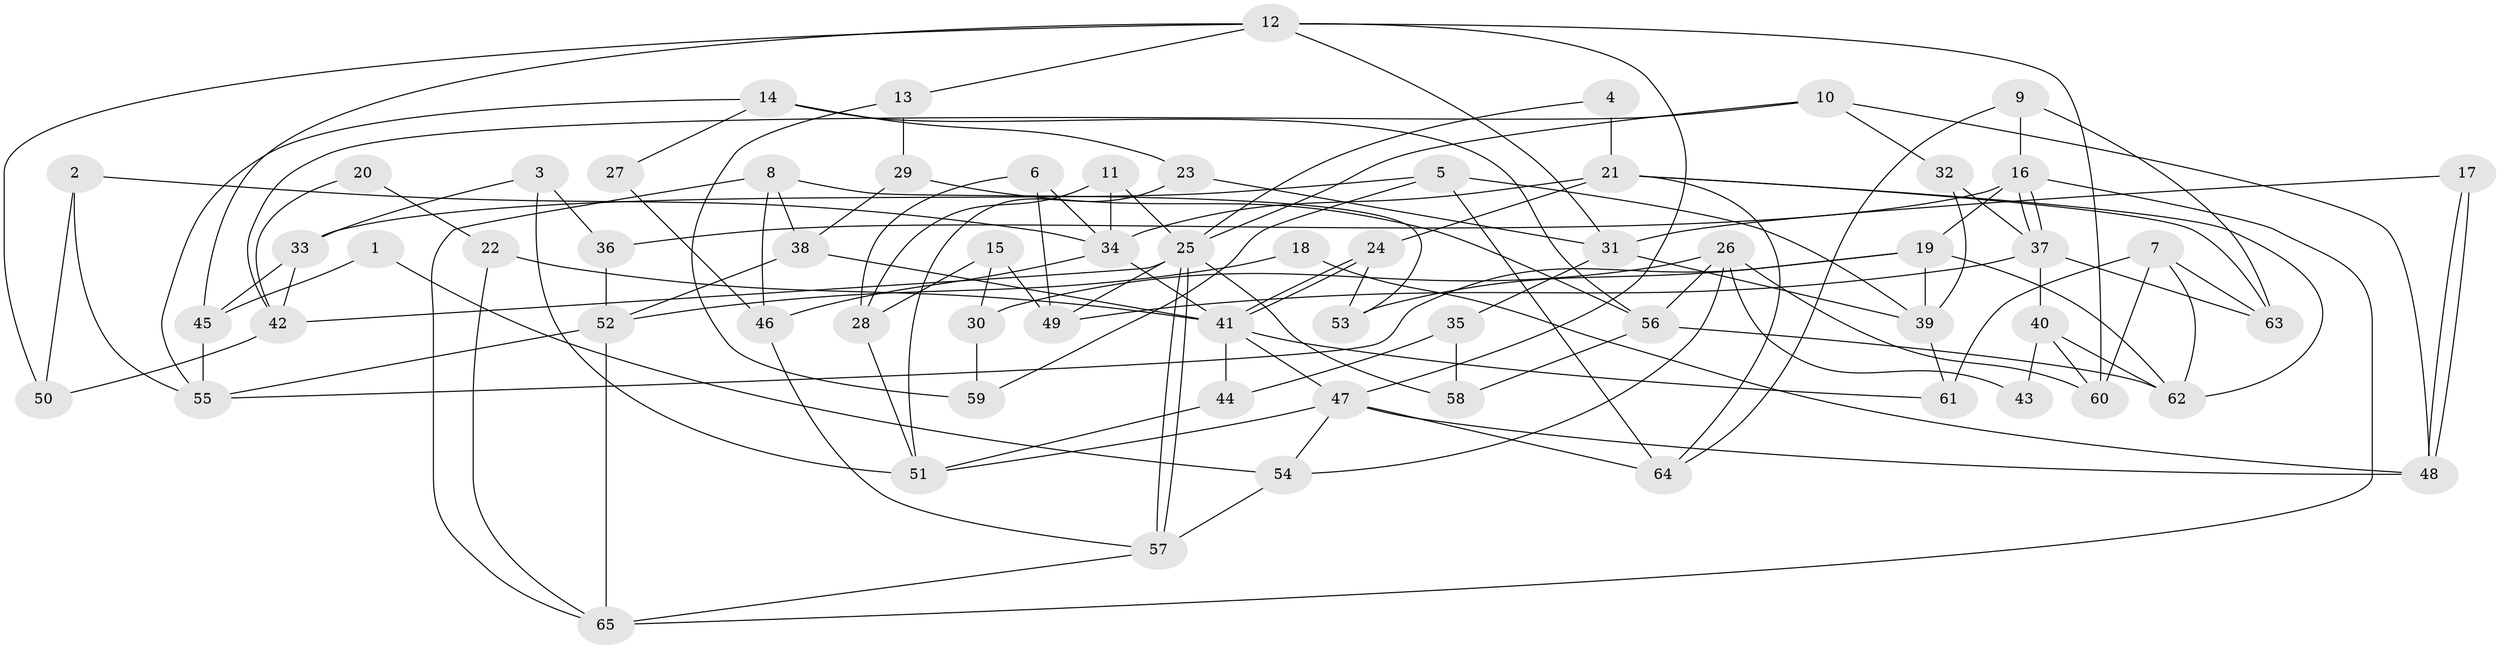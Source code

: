 // Generated by graph-tools (version 1.1) at 2025/11/02/27/25 16:11:20]
// undirected, 65 vertices, 130 edges
graph export_dot {
graph [start="1"]
  node [color=gray90,style=filled];
  1;
  2;
  3;
  4;
  5;
  6;
  7;
  8;
  9;
  10;
  11;
  12;
  13;
  14;
  15;
  16;
  17;
  18;
  19;
  20;
  21;
  22;
  23;
  24;
  25;
  26;
  27;
  28;
  29;
  30;
  31;
  32;
  33;
  34;
  35;
  36;
  37;
  38;
  39;
  40;
  41;
  42;
  43;
  44;
  45;
  46;
  47;
  48;
  49;
  50;
  51;
  52;
  53;
  54;
  55;
  56;
  57;
  58;
  59;
  60;
  61;
  62;
  63;
  64;
  65;
  1 -- 54;
  1 -- 45;
  2 -- 55;
  2 -- 50;
  2 -- 34;
  3 -- 51;
  3 -- 36;
  3 -- 33;
  4 -- 21;
  4 -- 25;
  5 -- 33;
  5 -- 64;
  5 -- 39;
  5 -- 59;
  6 -- 49;
  6 -- 34;
  6 -- 28;
  7 -- 62;
  7 -- 63;
  7 -- 60;
  7 -- 61;
  8 -- 46;
  8 -- 53;
  8 -- 38;
  8 -- 65;
  9 -- 63;
  9 -- 16;
  9 -- 64;
  10 -- 25;
  10 -- 48;
  10 -- 32;
  10 -- 42;
  11 -- 34;
  11 -- 25;
  11 -- 28;
  12 -- 47;
  12 -- 60;
  12 -- 13;
  12 -- 31;
  12 -- 45;
  12 -- 50;
  13 -- 59;
  13 -- 29;
  14 -- 23;
  14 -- 56;
  14 -- 27;
  14 -- 55;
  15 -- 28;
  15 -- 49;
  15 -- 30;
  16 -- 65;
  16 -- 37;
  16 -- 37;
  16 -- 19;
  16 -- 36;
  17 -- 31;
  17 -- 48;
  17 -- 48;
  18 -- 52;
  18 -- 48;
  19 -- 39;
  19 -- 53;
  19 -- 55;
  19 -- 62;
  20 -- 22;
  20 -- 42;
  21 -- 62;
  21 -- 34;
  21 -- 24;
  21 -- 63;
  21 -- 64;
  22 -- 41;
  22 -- 65;
  23 -- 31;
  23 -- 51;
  24 -- 41;
  24 -- 41;
  24 -- 53;
  25 -- 57;
  25 -- 57;
  25 -- 42;
  25 -- 49;
  25 -- 58;
  26 -- 54;
  26 -- 56;
  26 -- 30;
  26 -- 43;
  26 -- 60;
  27 -- 46;
  28 -- 51;
  29 -- 38;
  29 -- 56;
  30 -- 59;
  31 -- 35;
  31 -- 39;
  32 -- 39;
  32 -- 37;
  33 -- 45;
  33 -- 42;
  34 -- 41;
  34 -- 46;
  35 -- 44;
  35 -- 58;
  36 -- 52;
  37 -- 40;
  37 -- 49;
  37 -- 63;
  38 -- 41;
  38 -- 52;
  39 -- 61;
  40 -- 60;
  40 -- 43;
  40 -- 62;
  41 -- 61;
  41 -- 44;
  41 -- 47;
  42 -- 50;
  44 -- 51;
  45 -- 55;
  46 -- 57;
  47 -- 64;
  47 -- 48;
  47 -- 51;
  47 -- 54;
  52 -- 55;
  52 -- 65;
  54 -- 57;
  56 -- 62;
  56 -- 58;
  57 -- 65;
}

